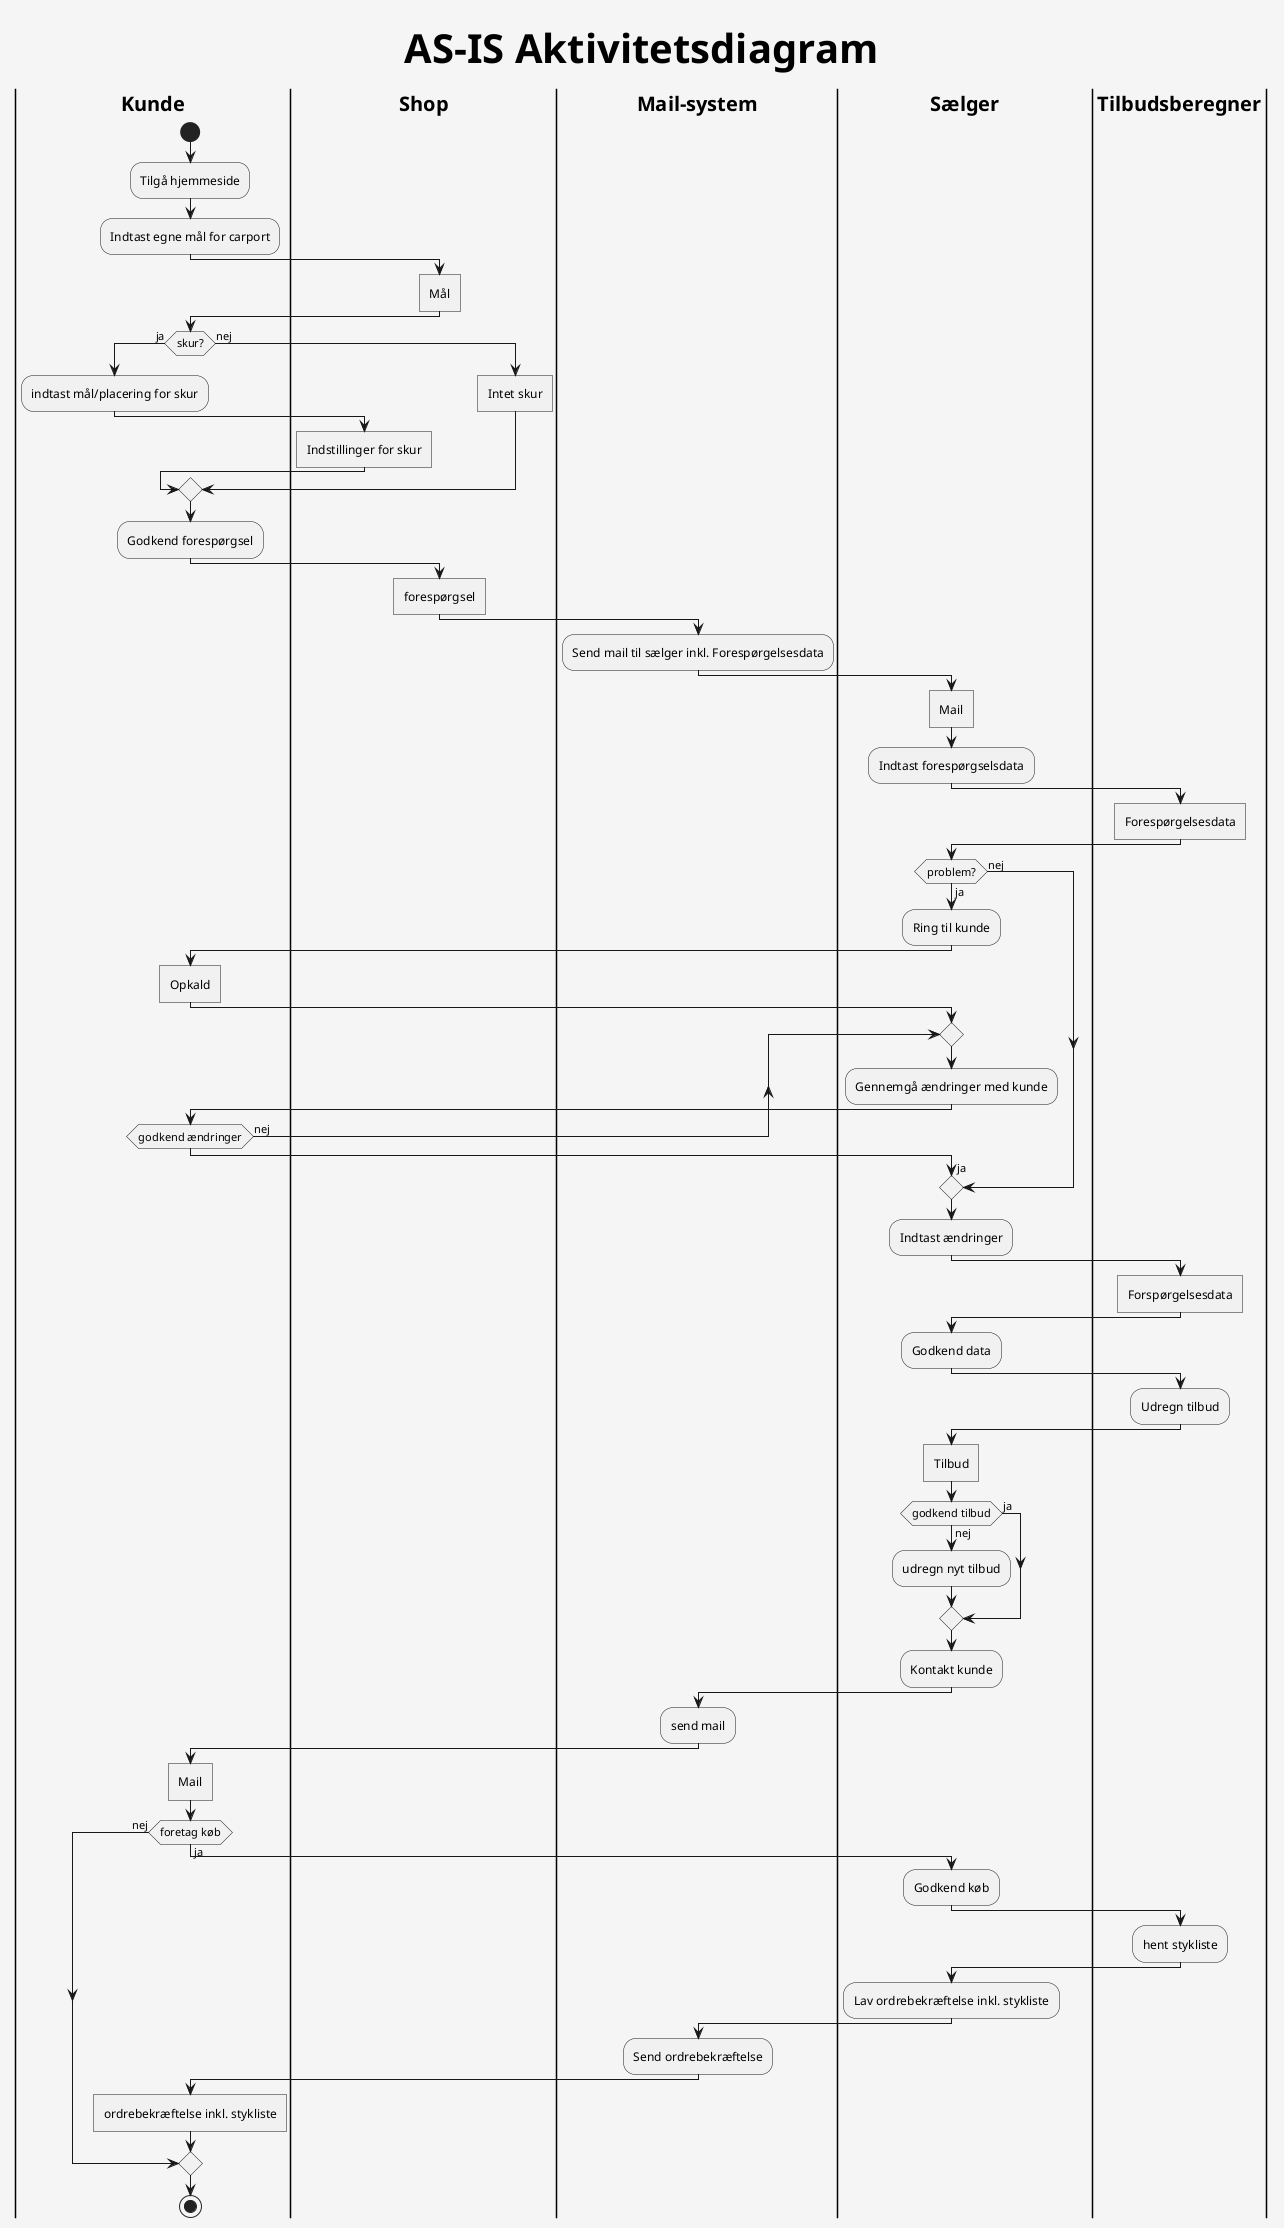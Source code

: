 @startuml
'https://plantuml.com/activity-diagram-beta
skinparam BackgroundColor #f5f5f5
<style>
legend {
    BackgroundColor #f5f5f5
    FontColor black
    FontSize 20
}

Title {
    FontSize 40
}

Swimlane {
    FontSize 20
    FontStyle Bold
}
</style>

Title: AS-IS Aktivitetsdiagram


|Kunde|
start
:Tilgå hjemmeside;
:Indtast egne mål for carport;
|Shop|
:Mål]
|Kunde|
if (skur?) is (ja) then
:indtast mål/placering for skur;
|Shop|
:Indstillinger for skur]
|Kunde|
else (nej)
|Shop|
:Intet skur]
endif
|Kunde|
:Godkend forespørgsel;
|Shop|
:forespørgsel]
|Mail-system|
:Send mail til sælger inkl. Forespørgelsesdata;
|Sælger|
:Mail]
|Sælger|
:Indtast forespørgselsdata;
|Tilbudsberegner|
:Forespørgelsesdata]
|Sælger|
if (problem?) is (ja) then
:Ring til kunde;
|Kunde|
:Opkald]
|Sælger|
repeat
:Gennemgå ændringer med kunde;
|Kunde|
repeat while (godkend ændringer) is (nej)
-> ja;
else (nej)
endif
|Sælger|
:Indtast ændringer;
|Tilbudsberegner|
:Forspørgelsesdata]
|Sælger|
:Godkend data;
|Tilbudsberegner|
:Udregn tilbud;
|Sælger|
:Tilbud]
if (godkend tilbud) is (nej) then
:udregn nyt tilbud;
else (ja)
endif;
:Kontakt kunde;
|Mail-system|
:send mail;
|Kunde|
:Mail]
if (foretag køb) is (ja) then
|Sælger|
:Godkend køb;
|Tilbudsberegner|
:hent stykliste;
|Sælger|
:Lav ordrebekræftelse inkl. stykliste;
|Mail-system|
:Send ordrebekræftelse;
|Kunde|
:ordrebekræftelse inkl. stykliste]
else (nej)
endif
stop

@enduml
